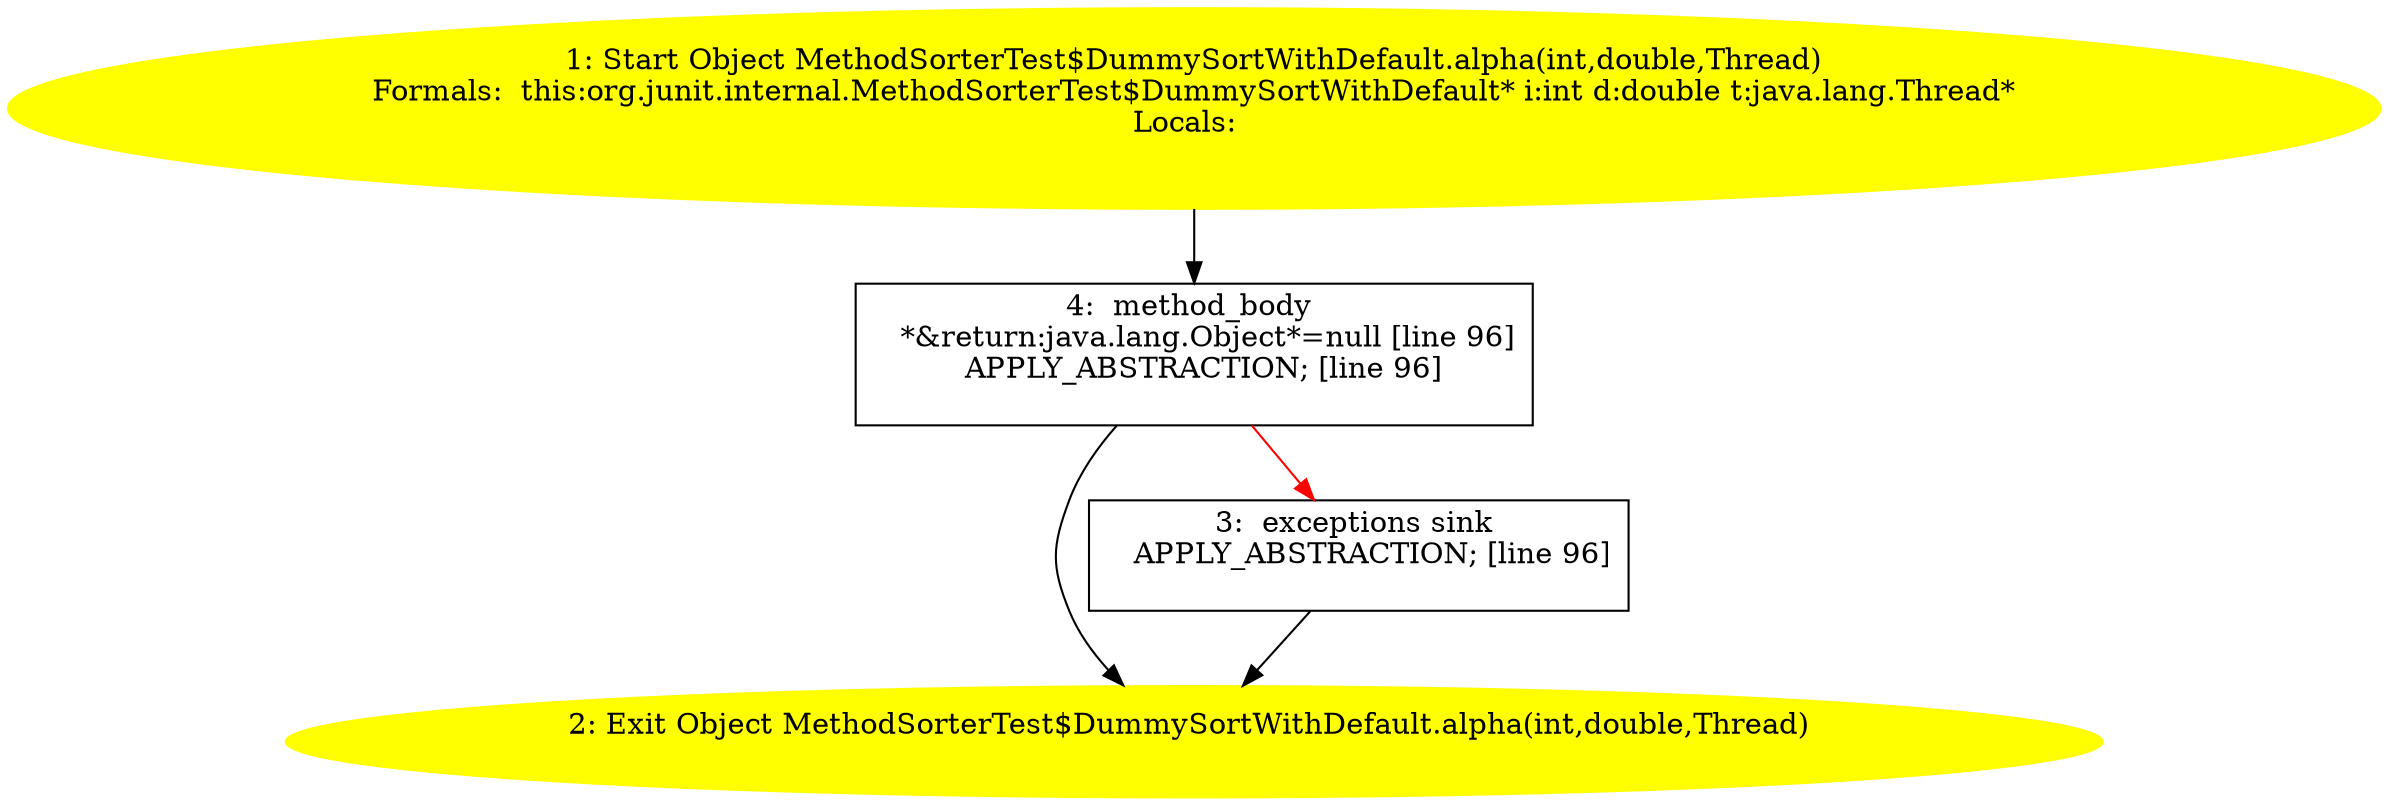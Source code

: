 /* @generated */
digraph cfg {
"org.junit.internal.MethodSorterTest$DummySortWithDefault.alpha(int,double,java.lang.Thread):java.lan.e37497ef966b220cc639eb3214139aa6_1" [label="1: Start Object MethodSorterTest$DummySortWithDefault.alpha(int,double,Thread)\nFormals:  this:org.junit.internal.MethodSorterTest$DummySortWithDefault* i:int d:double t:java.lang.Thread*\nLocals:  \n  " color=yellow style=filled]
	

	 "org.junit.internal.MethodSorterTest$DummySortWithDefault.alpha(int,double,java.lang.Thread):java.lan.e37497ef966b220cc639eb3214139aa6_1" -> "org.junit.internal.MethodSorterTest$DummySortWithDefault.alpha(int,double,java.lang.Thread):java.lan.e37497ef966b220cc639eb3214139aa6_4" ;
"org.junit.internal.MethodSorterTest$DummySortWithDefault.alpha(int,double,java.lang.Thread):java.lan.e37497ef966b220cc639eb3214139aa6_2" [label="2: Exit Object MethodSorterTest$DummySortWithDefault.alpha(int,double,Thread) \n  " color=yellow style=filled]
	

"org.junit.internal.MethodSorterTest$DummySortWithDefault.alpha(int,double,java.lang.Thread):java.lan.e37497ef966b220cc639eb3214139aa6_3" [label="3:  exceptions sink \n   APPLY_ABSTRACTION; [line 96]\n " shape="box"]
	

	 "org.junit.internal.MethodSorterTest$DummySortWithDefault.alpha(int,double,java.lang.Thread):java.lan.e37497ef966b220cc639eb3214139aa6_3" -> "org.junit.internal.MethodSorterTest$DummySortWithDefault.alpha(int,double,java.lang.Thread):java.lan.e37497ef966b220cc639eb3214139aa6_2" ;
"org.junit.internal.MethodSorterTest$DummySortWithDefault.alpha(int,double,java.lang.Thread):java.lan.e37497ef966b220cc639eb3214139aa6_4" [label="4:  method_body \n   *&return:java.lang.Object*=null [line 96]\n  APPLY_ABSTRACTION; [line 96]\n " shape="box"]
	

	 "org.junit.internal.MethodSorterTest$DummySortWithDefault.alpha(int,double,java.lang.Thread):java.lan.e37497ef966b220cc639eb3214139aa6_4" -> "org.junit.internal.MethodSorterTest$DummySortWithDefault.alpha(int,double,java.lang.Thread):java.lan.e37497ef966b220cc639eb3214139aa6_2" ;
	 "org.junit.internal.MethodSorterTest$DummySortWithDefault.alpha(int,double,java.lang.Thread):java.lan.e37497ef966b220cc639eb3214139aa6_4" -> "org.junit.internal.MethodSorterTest$DummySortWithDefault.alpha(int,double,java.lang.Thread):java.lan.e37497ef966b220cc639eb3214139aa6_3" [color="red" ];
}
